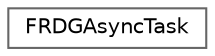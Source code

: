 digraph "Graphical Class Hierarchy"
{
 // INTERACTIVE_SVG=YES
 // LATEX_PDF_SIZE
  bgcolor="transparent";
  edge [fontname=Helvetica,fontsize=10,labelfontname=Helvetica,labelfontsize=10];
  node [fontname=Helvetica,fontsize=10,shape=box,height=0.2,width=0.4];
  rankdir="LR";
  Node0 [id="Node000000",label="FRDGAsyncTask",height=0.2,width=0.4,color="grey40", fillcolor="white", style="filled",URL="$df/d51/structFRDGAsyncTask.html",tooltip="An RDG pass execution lambda MAY be executed in a parallel task IF the lambda references a non-immedi..."];
}
